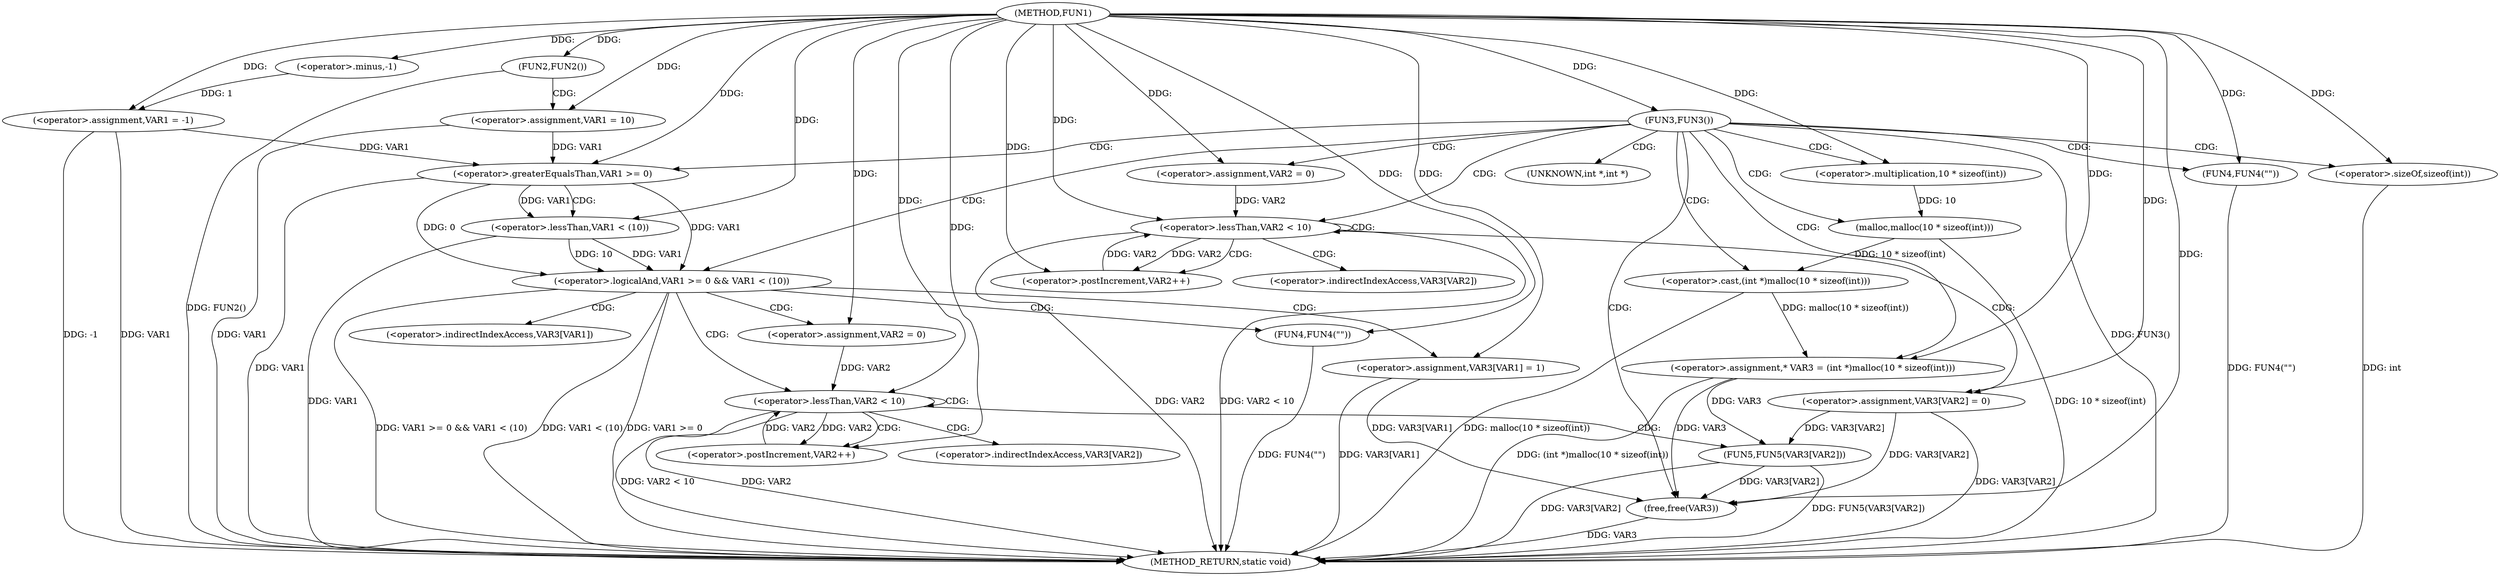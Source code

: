 digraph FUN1 {  
"1000100" [label = "(METHOD,FUN1)" ]
"1000181" [label = "(METHOD_RETURN,static void)" ]
"1000103" [label = "(<operator>.assignment,VAR1 = -1)" ]
"1000105" [label = "(<operator>.minus,-1)" ]
"1000108" [label = "(FUN2,FUN2())" ]
"1000110" [label = "(<operator>.assignment,VAR1 = 10)" ]
"1000114" [label = "(FUN3,FUN3())" ]
"1000116" [label = "(FUN4,FUN4(\"\"))" ]
"1000123" [label = "(<operator>.assignment,* VAR3 = (int *)malloc(10 * sizeof(int)))" ]
"1000125" [label = "(<operator>.cast,(int *)malloc(10 * sizeof(int)))" ]
"1000127" [label = "(malloc,malloc(10 * sizeof(int)))" ]
"1000128" [label = "(<operator>.multiplication,10 * sizeof(int))" ]
"1000130" [label = "(<operator>.sizeOf,sizeof(int))" ]
"1000133" [label = "(<operator>.assignment,VAR2 = 0)" ]
"1000136" [label = "(<operator>.lessThan,VAR2 < 10)" ]
"1000139" [label = "(<operator>.postIncrement,VAR2++)" ]
"1000142" [label = "(<operator>.assignment,VAR3[VAR2] = 0)" ]
"1000148" [label = "(<operator>.logicalAnd,VAR1 >= 0 && VAR1 < (10))" ]
"1000149" [label = "(<operator>.greaterEqualsThan,VAR1 >= 0)" ]
"1000152" [label = "(<operator>.lessThan,VAR1 < (10))" ]
"1000156" [label = "(<operator>.assignment,VAR3[VAR1] = 1)" ]
"1000162" [label = "(<operator>.assignment,VAR2 = 0)" ]
"1000165" [label = "(<operator>.lessThan,VAR2 < 10)" ]
"1000168" [label = "(<operator>.postIncrement,VAR2++)" ]
"1000171" [label = "(FUN5,FUN5(VAR3[VAR2]))" ]
"1000177" [label = "(FUN4,FUN4(\"\"))" ]
"1000179" [label = "(free,free(VAR3))" ]
"1000126" [label = "(UNKNOWN,int *,int *)" ]
"1000143" [label = "(<operator>.indirectIndexAccess,VAR3[VAR2])" ]
"1000157" [label = "(<operator>.indirectIndexAccess,VAR3[VAR1])" ]
"1000172" [label = "(<operator>.indirectIndexAccess,VAR3[VAR2])" ]
  "1000123" -> "1000181"  [ label = "DDG: (int *)malloc(10 * sizeof(int))"] 
  "1000108" -> "1000181"  [ label = "DDG: FUN2()"] 
  "1000156" -> "1000181"  [ label = "DDG: VAR3[VAR1]"] 
  "1000103" -> "1000181"  [ label = "DDG: -1"] 
  "1000114" -> "1000181"  [ label = "DDG: FUN3()"] 
  "1000179" -> "1000181"  [ label = "DDG: VAR3"] 
  "1000136" -> "1000181"  [ label = "DDG: VAR2"] 
  "1000171" -> "1000181"  [ label = "DDG: VAR3[VAR2]"] 
  "1000103" -> "1000181"  [ label = "DDG: VAR1"] 
  "1000165" -> "1000181"  [ label = "DDG: VAR2"] 
  "1000148" -> "1000181"  [ label = "DDG: VAR1 < (10)"] 
  "1000148" -> "1000181"  [ label = "DDG: VAR1 >= 0"] 
  "1000148" -> "1000181"  [ label = "DDG: VAR1 >= 0 && VAR1 < (10)"] 
  "1000125" -> "1000181"  [ label = "DDG: malloc(10 * sizeof(int))"] 
  "1000152" -> "1000181"  [ label = "DDG: VAR1"] 
  "1000142" -> "1000181"  [ label = "DDG: VAR3[VAR2]"] 
  "1000136" -> "1000181"  [ label = "DDG: VAR2 < 10"] 
  "1000171" -> "1000181"  [ label = "DDG: FUN5(VAR3[VAR2])"] 
  "1000177" -> "1000181"  [ label = "DDG: FUN4(\"\")"] 
  "1000149" -> "1000181"  [ label = "DDG: VAR1"] 
  "1000127" -> "1000181"  [ label = "DDG: 10 * sizeof(int)"] 
  "1000110" -> "1000181"  [ label = "DDG: VAR1"] 
  "1000116" -> "1000181"  [ label = "DDG: FUN4(\"\")"] 
  "1000130" -> "1000181"  [ label = "DDG: int"] 
  "1000165" -> "1000181"  [ label = "DDG: VAR2 < 10"] 
  "1000105" -> "1000103"  [ label = "DDG: 1"] 
  "1000100" -> "1000103"  [ label = "DDG: "] 
  "1000100" -> "1000105"  [ label = "DDG: "] 
  "1000100" -> "1000108"  [ label = "DDG: "] 
  "1000100" -> "1000110"  [ label = "DDG: "] 
  "1000100" -> "1000114"  [ label = "DDG: "] 
  "1000100" -> "1000116"  [ label = "DDG: "] 
  "1000125" -> "1000123"  [ label = "DDG: malloc(10 * sizeof(int))"] 
  "1000100" -> "1000123"  [ label = "DDG: "] 
  "1000127" -> "1000125"  [ label = "DDG: 10 * sizeof(int)"] 
  "1000128" -> "1000127"  [ label = "DDG: 10"] 
  "1000100" -> "1000128"  [ label = "DDG: "] 
  "1000100" -> "1000130"  [ label = "DDG: "] 
  "1000100" -> "1000133"  [ label = "DDG: "] 
  "1000139" -> "1000136"  [ label = "DDG: VAR2"] 
  "1000133" -> "1000136"  [ label = "DDG: VAR2"] 
  "1000100" -> "1000136"  [ label = "DDG: "] 
  "1000136" -> "1000139"  [ label = "DDG: VAR2"] 
  "1000100" -> "1000139"  [ label = "DDG: "] 
  "1000100" -> "1000142"  [ label = "DDG: "] 
  "1000149" -> "1000148"  [ label = "DDG: VAR1"] 
  "1000149" -> "1000148"  [ label = "DDG: 0"] 
  "1000103" -> "1000149"  [ label = "DDG: VAR1"] 
  "1000110" -> "1000149"  [ label = "DDG: VAR1"] 
  "1000100" -> "1000149"  [ label = "DDG: "] 
  "1000152" -> "1000148"  [ label = "DDG: VAR1"] 
  "1000152" -> "1000148"  [ label = "DDG: 10"] 
  "1000149" -> "1000152"  [ label = "DDG: VAR1"] 
  "1000100" -> "1000152"  [ label = "DDG: "] 
  "1000100" -> "1000156"  [ label = "DDG: "] 
  "1000100" -> "1000162"  [ label = "DDG: "] 
  "1000168" -> "1000165"  [ label = "DDG: VAR2"] 
  "1000162" -> "1000165"  [ label = "DDG: VAR2"] 
  "1000100" -> "1000165"  [ label = "DDG: "] 
  "1000165" -> "1000168"  [ label = "DDG: VAR2"] 
  "1000100" -> "1000168"  [ label = "DDG: "] 
  "1000142" -> "1000171"  [ label = "DDG: VAR3[VAR2]"] 
  "1000123" -> "1000171"  [ label = "DDG: VAR3"] 
  "1000100" -> "1000177"  [ label = "DDG: "] 
  "1000171" -> "1000179"  [ label = "DDG: VAR3[VAR2]"] 
  "1000156" -> "1000179"  [ label = "DDG: VAR3[VAR1]"] 
  "1000142" -> "1000179"  [ label = "DDG: VAR3[VAR2]"] 
  "1000123" -> "1000179"  [ label = "DDG: VAR3"] 
  "1000100" -> "1000179"  [ label = "DDG: "] 
  "1000108" -> "1000110"  [ label = "CDG: "] 
  "1000114" -> "1000125"  [ label = "CDG: "] 
  "1000114" -> "1000127"  [ label = "CDG: "] 
  "1000114" -> "1000128"  [ label = "CDG: "] 
  "1000114" -> "1000148"  [ label = "CDG: "] 
  "1000114" -> "1000133"  [ label = "CDG: "] 
  "1000114" -> "1000136"  [ label = "CDG: "] 
  "1000114" -> "1000149"  [ label = "CDG: "] 
  "1000114" -> "1000116"  [ label = "CDG: "] 
  "1000114" -> "1000126"  [ label = "CDG: "] 
  "1000114" -> "1000123"  [ label = "CDG: "] 
  "1000114" -> "1000179"  [ label = "CDG: "] 
  "1000114" -> "1000130"  [ label = "CDG: "] 
  "1000136" -> "1000142"  [ label = "CDG: "] 
  "1000136" -> "1000139"  [ label = "CDG: "] 
  "1000136" -> "1000136"  [ label = "CDG: "] 
  "1000136" -> "1000143"  [ label = "CDG: "] 
  "1000148" -> "1000156"  [ label = "CDG: "] 
  "1000148" -> "1000165"  [ label = "CDG: "] 
  "1000148" -> "1000157"  [ label = "CDG: "] 
  "1000148" -> "1000177"  [ label = "CDG: "] 
  "1000148" -> "1000162"  [ label = "CDG: "] 
  "1000149" -> "1000152"  [ label = "CDG: "] 
  "1000165" -> "1000165"  [ label = "CDG: "] 
  "1000165" -> "1000172"  [ label = "CDG: "] 
  "1000165" -> "1000168"  [ label = "CDG: "] 
  "1000165" -> "1000171"  [ label = "CDG: "] 
}
